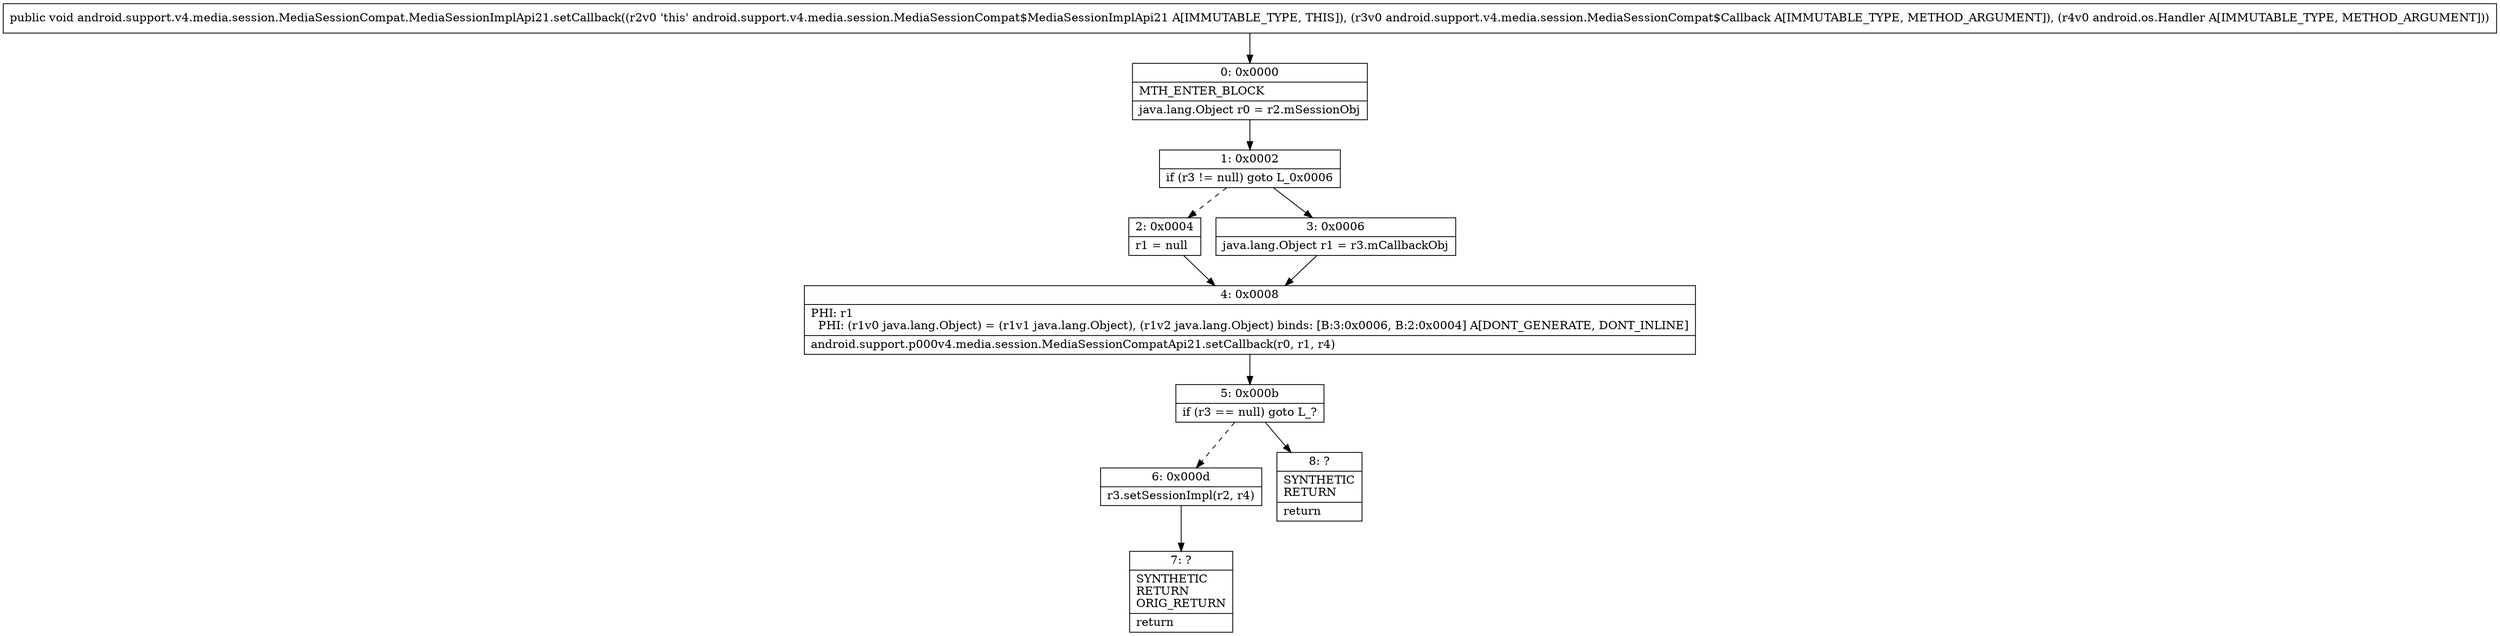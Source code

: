 digraph "CFG forandroid.support.v4.media.session.MediaSessionCompat.MediaSessionImplApi21.setCallback(Landroid\/support\/v4\/media\/session\/MediaSessionCompat$Callback;Landroid\/os\/Handler;)V" {
Node_0 [shape=record,label="{0\:\ 0x0000|MTH_ENTER_BLOCK\l|java.lang.Object r0 = r2.mSessionObj\l}"];
Node_1 [shape=record,label="{1\:\ 0x0002|if (r3 != null) goto L_0x0006\l}"];
Node_2 [shape=record,label="{2\:\ 0x0004|r1 = null\l}"];
Node_3 [shape=record,label="{3\:\ 0x0006|java.lang.Object r1 = r3.mCallbackObj\l}"];
Node_4 [shape=record,label="{4\:\ 0x0008|PHI: r1 \l  PHI: (r1v0 java.lang.Object) = (r1v1 java.lang.Object), (r1v2 java.lang.Object) binds: [B:3:0x0006, B:2:0x0004] A[DONT_GENERATE, DONT_INLINE]\l|android.support.p000v4.media.session.MediaSessionCompatApi21.setCallback(r0, r1, r4)\l}"];
Node_5 [shape=record,label="{5\:\ 0x000b|if (r3 == null) goto L_?\l}"];
Node_6 [shape=record,label="{6\:\ 0x000d|r3.setSessionImpl(r2, r4)\l}"];
Node_7 [shape=record,label="{7\:\ ?|SYNTHETIC\lRETURN\lORIG_RETURN\l|return\l}"];
Node_8 [shape=record,label="{8\:\ ?|SYNTHETIC\lRETURN\l|return\l}"];
MethodNode[shape=record,label="{public void android.support.v4.media.session.MediaSessionCompat.MediaSessionImplApi21.setCallback((r2v0 'this' android.support.v4.media.session.MediaSessionCompat$MediaSessionImplApi21 A[IMMUTABLE_TYPE, THIS]), (r3v0 android.support.v4.media.session.MediaSessionCompat$Callback A[IMMUTABLE_TYPE, METHOD_ARGUMENT]), (r4v0 android.os.Handler A[IMMUTABLE_TYPE, METHOD_ARGUMENT])) }"];
MethodNode -> Node_0;
Node_0 -> Node_1;
Node_1 -> Node_2[style=dashed];
Node_1 -> Node_3;
Node_2 -> Node_4;
Node_3 -> Node_4;
Node_4 -> Node_5;
Node_5 -> Node_6[style=dashed];
Node_5 -> Node_8;
Node_6 -> Node_7;
}

